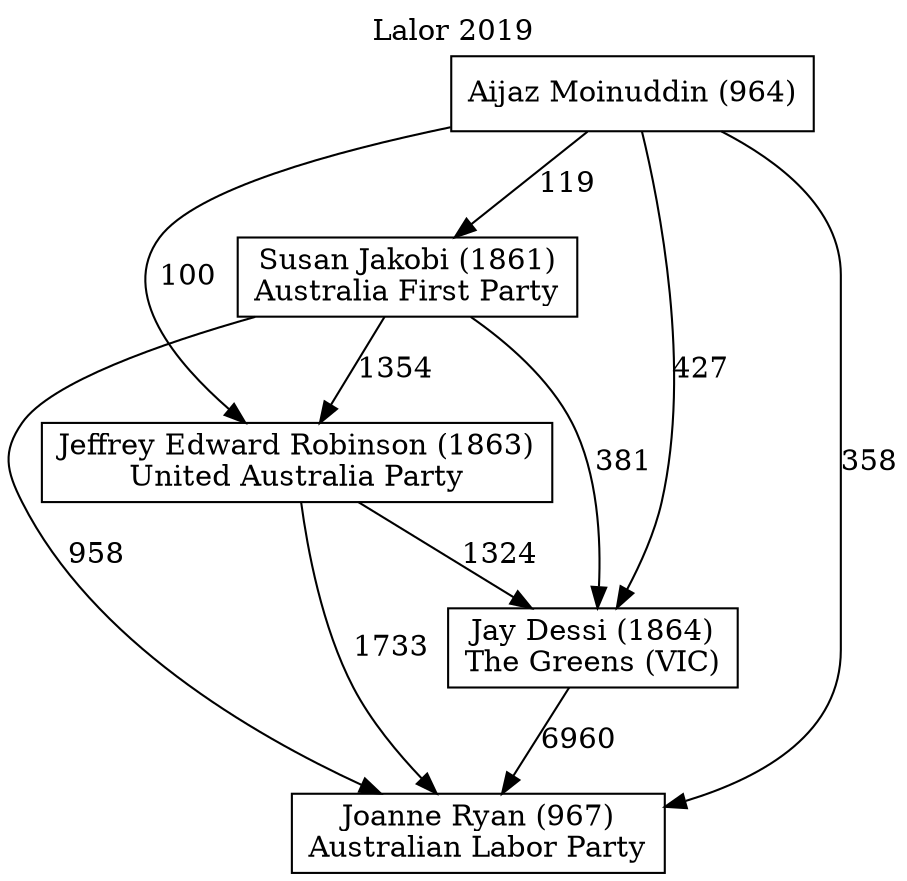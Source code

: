 // House preference flow
digraph "Joanne Ryan (967)_Lalor_2019" {
	graph [label="Lalor 2019" labelloc=t mclimit=10]
	node [shape=box]
	"Joanne Ryan (967)" [label="Joanne Ryan (967)
Australian Labor Party"]
	"Jay Dessi (1864)" [label="Jay Dessi (1864)
The Greens (VIC)"]
	"Jeffrey Edward Robinson (1863)" [label="Jeffrey Edward Robinson (1863)
United Australia Party"]
	"Susan Jakobi (1861)" [label="Susan Jakobi (1861)
Australia First Party"]
	"Aijaz Moinuddin (964)" [label="Aijaz Moinuddin (964)
"]
	"Jay Dessi (1864)" -> "Joanne Ryan (967)" [label=6960]
	"Jeffrey Edward Robinson (1863)" -> "Jay Dessi (1864)" [label=1324]
	"Susan Jakobi (1861)" -> "Jeffrey Edward Robinson (1863)" [label=1354]
	"Aijaz Moinuddin (964)" -> "Susan Jakobi (1861)" [label=119]
	"Jeffrey Edward Robinson (1863)" -> "Joanne Ryan (967)" [label=1733]
	"Susan Jakobi (1861)" -> "Joanne Ryan (967)" [label=958]
	"Aijaz Moinuddin (964)" -> "Joanne Ryan (967)" [label=358]
	"Aijaz Moinuddin (964)" -> "Jeffrey Edward Robinson (1863)" [label=100]
	"Susan Jakobi (1861)" -> "Jay Dessi (1864)" [label=381]
	"Aijaz Moinuddin (964)" -> "Jay Dessi (1864)" [label=427]
}
